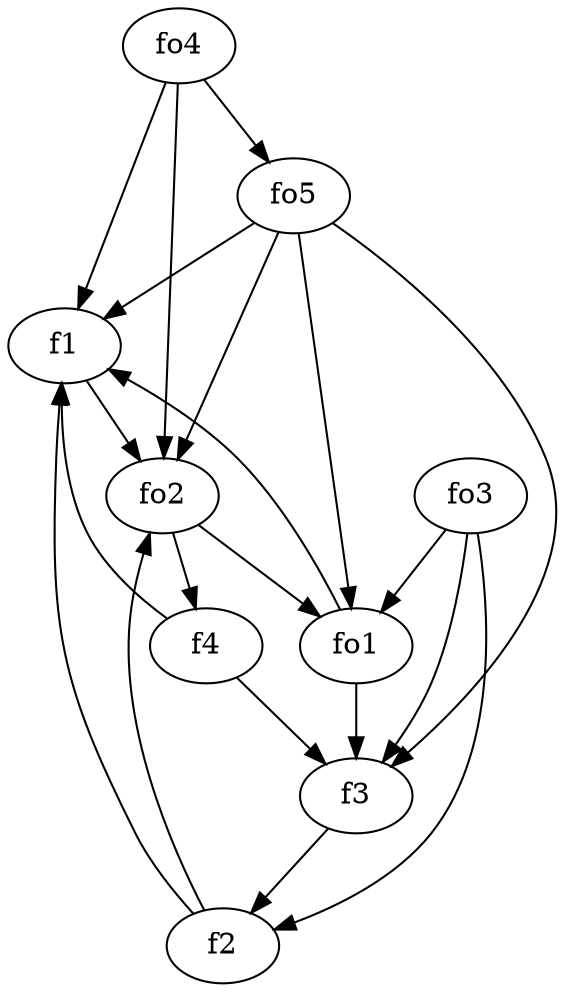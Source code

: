 strict digraph  {
f1;
f2;
f3;
f4;
fo1;
fo2;
fo3;
fo4;
fo5;
f1 -> fo2  [weight=2];
f2 -> fo2  [weight=2];
f2 -> f1  [weight=2];
f3 -> f2  [weight=2];
f4 -> f3  [weight=2];
f4 -> f1  [weight=2];
fo1 -> f3  [weight=2];
fo1 -> f1  [weight=2];
fo2 -> fo1  [weight=2];
fo2 -> f4  [weight=2];
fo3 -> f3  [weight=2];
fo3 -> fo1  [weight=2];
fo3 -> f2  [weight=2];
fo4 -> fo5  [weight=2];
fo4 -> f1  [weight=2];
fo4 -> fo2  [weight=2];
fo5 -> fo2  [weight=2];
fo5 -> f3  [weight=2];
fo5 -> f1  [weight=2];
fo5 -> fo1  [weight=2];
}
